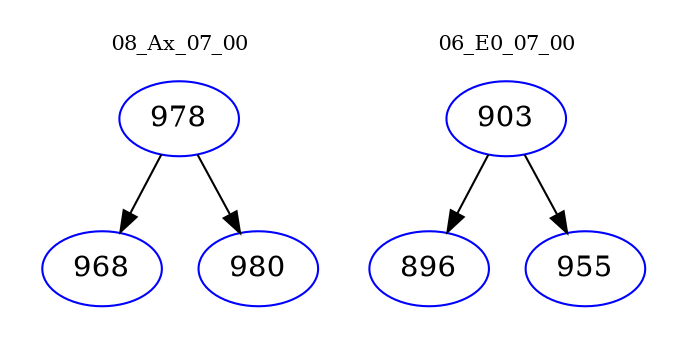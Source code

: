 digraph{
subgraph cluster_0 {
color = white
label = "08_Ax_07_00";
fontsize=10;
T0_978 [label="978", color="blue"]
T0_978 -> T0_968 [color="black"]
T0_968 [label="968", color="blue"]
T0_978 -> T0_980 [color="black"]
T0_980 [label="980", color="blue"]
}
subgraph cluster_1 {
color = white
label = "06_E0_07_00";
fontsize=10;
T1_903 [label="903", color="blue"]
T1_903 -> T1_896 [color="black"]
T1_896 [label="896", color="blue"]
T1_903 -> T1_955 [color="black"]
T1_955 [label="955", color="blue"]
}
}
